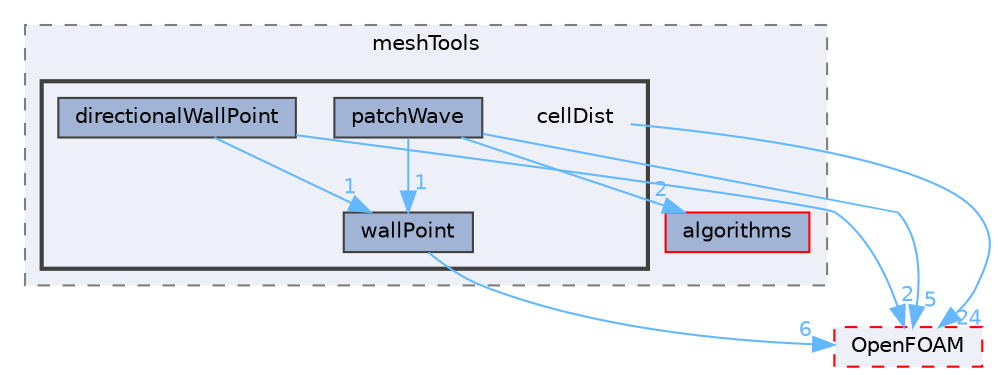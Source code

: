 digraph "src/meshTools/cellDist"
{
 // LATEX_PDF_SIZE
  bgcolor="transparent";
  edge [fontname=Helvetica,fontsize=10,labelfontname=Helvetica,labelfontsize=10];
  node [fontname=Helvetica,fontsize=10,shape=box,height=0.2,width=0.4];
  compound=true
  subgraph clusterdir_ae30ad0bef50cf391b24c614251bb9fd {
    graph [ bgcolor="#edf0f7", pencolor="grey50", label="meshTools", fontname=Helvetica,fontsize=10 style="filled,dashed", URL="dir_ae30ad0bef50cf391b24c614251bb9fd.html",tooltip=""]
  dir_488f81ac1e9f391f7800e42bf7f5bacd [label="algorithms", fillcolor="#a2b4d6", color="red", style="filled", URL="dir_488f81ac1e9f391f7800e42bf7f5bacd.html",tooltip=""];
  subgraph clusterdir_8ae854907988b2e3ddeec60c68059dc9 {
    graph [ bgcolor="#edf0f7", pencolor="grey25", label="", fontname=Helvetica,fontsize=10 style="filled,bold", URL="dir_8ae854907988b2e3ddeec60c68059dc9.html",tooltip=""]
    dir_8ae854907988b2e3ddeec60c68059dc9 [shape=plaintext, label="cellDist"];
  dir_2a58fbd0e24dd5b42a86a6518a7101b5 [label="directionalWallPoint", fillcolor="#a2b4d6", color="grey25", style="filled", URL="dir_2a58fbd0e24dd5b42a86a6518a7101b5.html",tooltip=""];
  dir_f1e5f76302cf6e6b86227a07f843fdb1 [label="patchWave", fillcolor="#a2b4d6", color="grey25", style="filled", URL="dir_f1e5f76302cf6e6b86227a07f843fdb1.html",tooltip=""];
  dir_a4d309da3709f5b7bdc7fbaa47e1f4e0 [label="wallPoint", fillcolor="#a2b4d6", color="grey25", style="filled", URL="dir_a4d309da3709f5b7bdc7fbaa47e1f4e0.html",tooltip=""];
  }
  }
  dir_c5473ff19b20e6ec4dfe5c310b3778a8 [label="OpenFOAM", fillcolor="#edf0f7", color="red", style="filled,dashed", URL="dir_c5473ff19b20e6ec4dfe5c310b3778a8.html",tooltip=""];
  dir_8ae854907988b2e3ddeec60c68059dc9->dir_c5473ff19b20e6ec4dfe5c310b3778a8 [headlabel="24", labeldistance=1.5 headhref="dir_000419_002695.html" href="dir_000419_002695.html" color="steelblue1" fontcolor="steelblue1"];
  dir_2a58fbd0e24dd5b42a86a6518a7101b5->dir_a4d309da3709f5b7bdc7fbaa47e1f4e0 [headlabel="1", labeldistance=1.5 headhref="dir_000957_004365.html" href="dir_000957_004365.html" color="steelblue1" fontcolor="steelblue1"];
  dir_2a58fbd0e24dd5b42a86a6518a7101b5->dir_c5473ff19b20e6ec4dfe5c310b3778a8 [headlabel="2", labeldistance=1.5 headhref="dir_000957_002695.html" href="dir_000957_002695.html" color="steelblue1" fontcolor="steelblue1"];
  dir_f1e5f76302cf6e6b86227a07f843fdb1->dir_488f81ac1e9f391f7800e42bf7f5bacd [headlabel="2", labeldistance=1.5 headhref="dir_002847_000081.html" href="dir_002847_000081.html" color="steelblue1" fontcolor="steelblue1"];
  dir_f1e5f76302cf6e6b86227a07f843fdb1->dir_a4d309da3709f5b7bdc7fbaa47e1f4e0 [headlabel="1", labeldistance=1.5 headhref="dir_002847_004365.html" href="dir_002847_004365.html" color="steelblue1" fontcolor="steelblue1"];
  dir_f1e5f76302cf6e6b86227a07f843fdb1->dir_c5473ff19b20e6ec4dfe5c310b3778a8 [headlabel="5", labeldistance=1.5 headhref="dir_002847_002695.html" href="dir_002847_002695.html" color="steelblue1" fontcolor="steelblue1"];
  dir_a4d309da3709f5b7bdc7fbaa47e1f4e0->dir_c5473ff19b20e6ec4dfe5c310b3778a8 [headlabel="6", labeldistance=1.5 headhref="dir_004365_002695.html" href="dir_004365_002695.html" color="steelblue1" fontcolor="steelblue1"];
}
